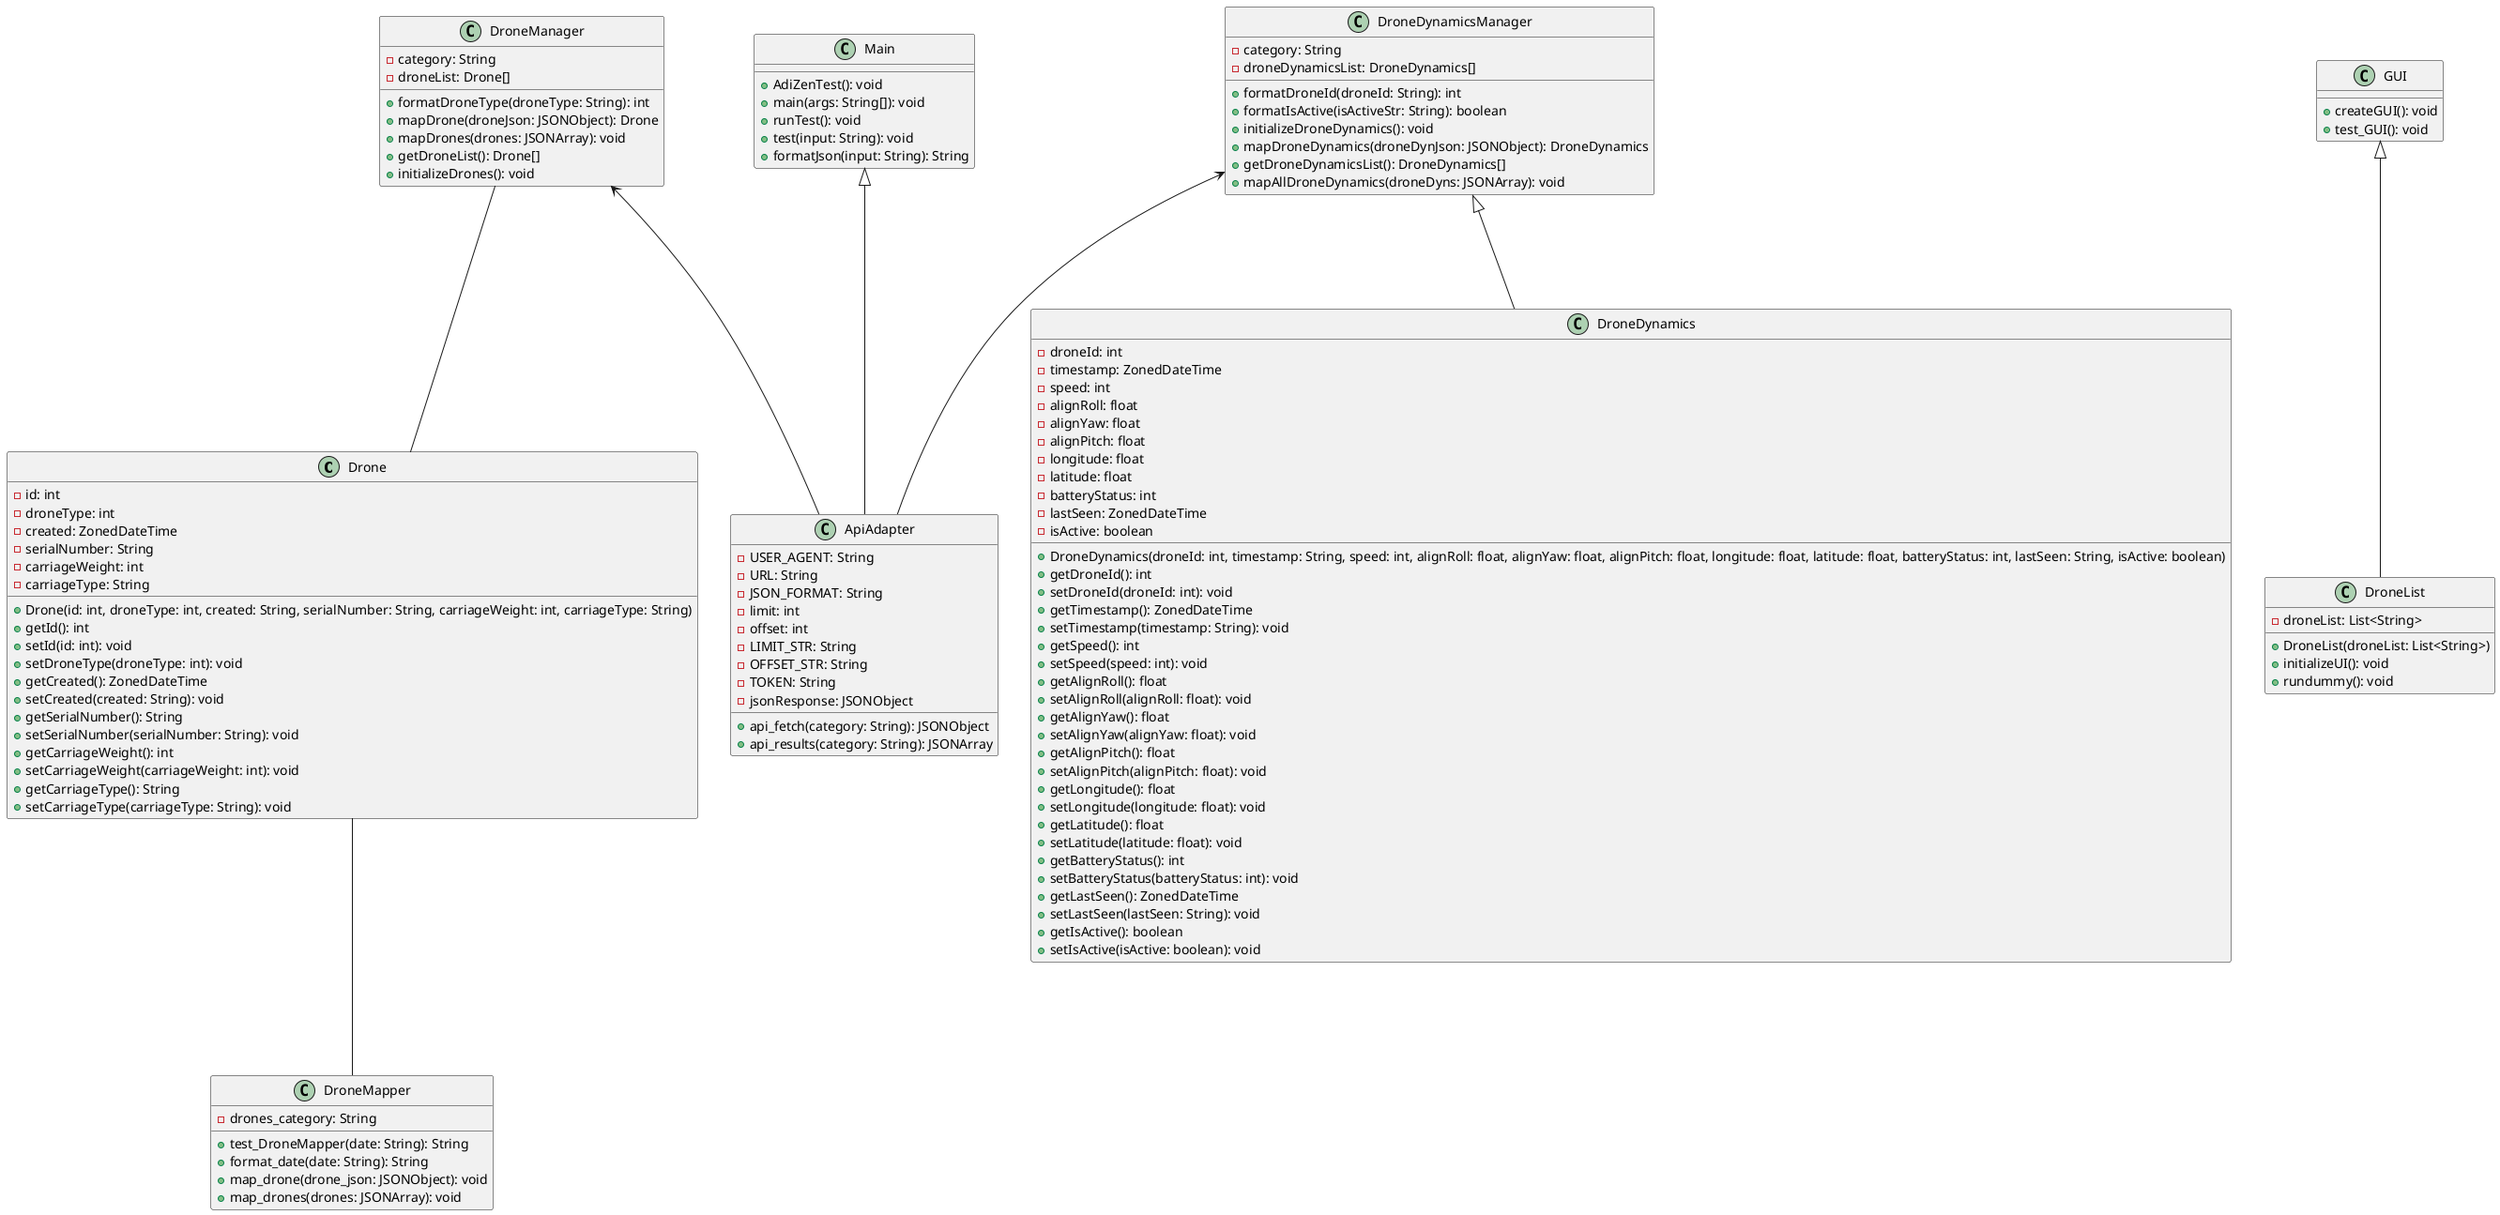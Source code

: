 @startuml

class Drone {
    -id: int
    -droneType: int
    -created: ZonedDateTime
    -serialNumber: String
    -carriageWeight: int
    -carriageType: String

    +Drone(id: int, droneType: int, created: String, serialNumber: String, carriageWeight: int, carriageType: String)
    +getId(): int
    +setId(id: int): void
    +setDroneType(droneType: int): void
    +getCreated(): ZonedDateTime
    +setCreated(created: String): void
    +getSerialNumber(): String
    +setSerialNumber(serialNumber: String): void
    +getCarriageWeight(): int
    +setCarriageWeight(carriageWeight: int): void
    +getCarriageType(): String
    +setCarriageType(carriageType: String): void
}

class DroneDynamics {
    -droneId: int
    -timestamp: ZonedDateTime
    -speed: int
    -alignRoll: float
    -alignYaw: float
    -alignPitch: float
    -longitude: float
    -latitude: float
    -batteryStatus: int
    -lastSeen: ZonedDateTime
    -isActive: boolean

    +DroneDynamics(droneId: int, timestamp: String, speed: int, alignRoll: float, alignYaw: float, alignPitch: float, longitude: float, latitude: float, batteryStatus: int, lastSeen: String, isActive: boolean)
    +getDroneId(): int
    +setDroneId(droneId: int): void
    +getTimestamp(): ZonedDateTime
    +setTimestamp(timestamp: String): void
    +getSpeed(): int
    +setSpeed(speed: int): void
    +getAlignRoll(): float
    +setAlignRoll(alignRoll: float): void
    +getAlignYaw(): float
    +setAlignYaw(alignYaw: float): void
    +getAlignPitch(): float
    +setAlignPitch(alignPitch: float): void
    +getLongitude(): float
    +setLongitude(longitude: float): void
    +getLatitude(): float
    +setLatitude(latitude: float): void
    +getBatteryStatus(): int
    +setBatteryStatus(batteryStatus: int): void
    +getLastSeen(): ZonedDateTime
    +setLastSeen(lastSeen: String): void
    +getIsActive(): boolean
    +setIsActive(isActive: boolean): void
}

class DroneManager {
    -category: String
    -droneList: Drone[]

    +formatDroneType(droneType: String): int
    +mapDrone(droneJson: JSONObject): Drone
    +mapDrones(drones: JSONArray): void
    +getDroneList(): Drone[]
    +initializeDrones(): void
}

class DroneDynamicsManager {
    -category: String
    -droneDynamicsList: DroneDynamics[]

    +formatDroneId(droneId: String): int
    +formatIsActive(isActiveStr: String): boolean
    +initializeDroneDynamics(): void
    +mapDroneDynamics(droneDynJson: JSONObject): DroneDynamics
    +getDroneDynamicsList(): DroneDynamics[]
    +mapAllDroneDynamics(droneDyns: JSONArray): void
}

class GUI {
    +createGUI(): void
    +test_GUI(): void
}

class DroneList {
    -droneList: List<String>

    +DroneList(droneList: List<String>)
    +initializeUI(): void
    +rundummy(): void
}

class ApiAdapter {
    -USER_AGENT: String
    -URL: String
    -JSON_FORMAT: String
    -limit: int
    -offset: int
    -LIMIT_STR: String
    -OFFSET_STR: String
    -TOKEN: String
    -jsonResponse: JSONObject

    +api_fetch(category: String): JSONObject
    +api_results(category: String): JSONArray
}

class DroneMapper {
    -drones_category: String

    +test_DroneMapper(date: String): String
    +format_date(date: String): String
    +map_drone(drone_json: JSONObject): void
    +map_drones(drones: JSONArray): void
}

class Main {
    +AdiZenTest(): void
    +main(args: String[]): void
    +runTest(): void
    +test(input: String): void
    +formatJson(input: String): String
}

DroneManager <--- ApiAdapter
DroneManager --- Drone
DroneDynamicsManager <--- ApiAdapter
DroneDynamicsManager <|--- DroneDynamics

Main <|--- ApiAdapter
Drone --- DroneMapper
GUI <|--- DroneList
@enduml